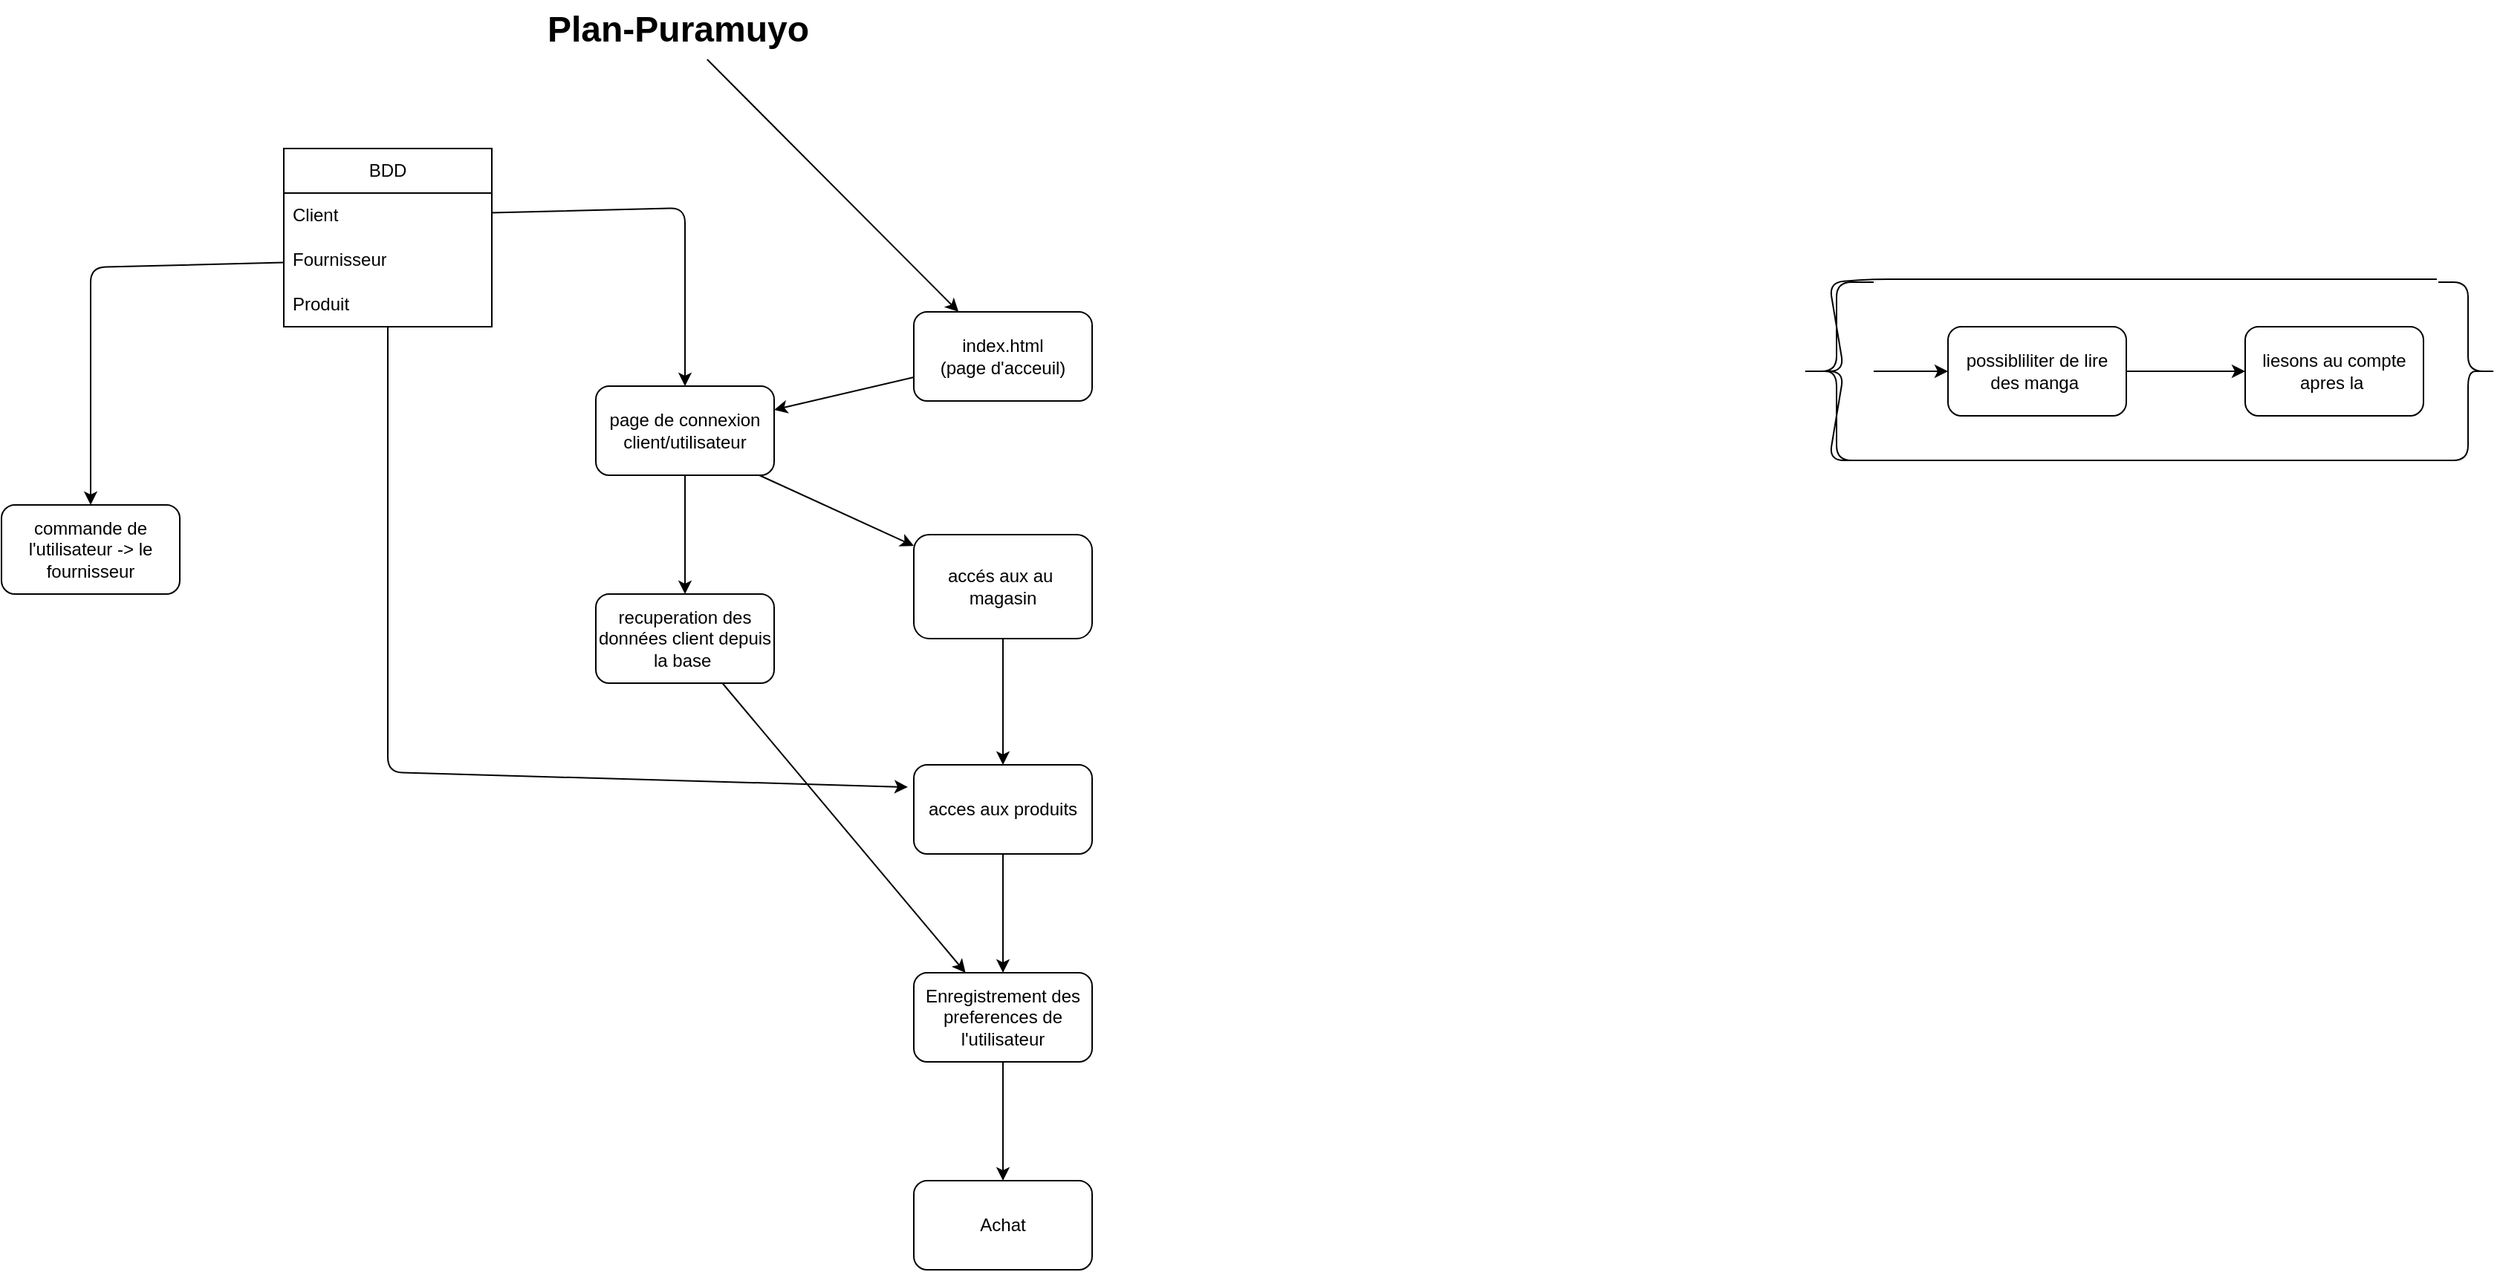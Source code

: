 <mxfile>
    <diagram id="03Tv0xCwlN3iKw6rwPoR" name="Page-1">
        <mxGraphModel dx="1569" dy="1230" grid="1" gridSize="10" guides="1" tooltips="1" connect="1" arrows="1" fold="1" page="0" pageScale="1" pageWidth="827" pageHeight="1169" math="0" shadow="0">
            <root>
                <mxCell id="0"/>
                <mxCell id="1" parent="0"/>
                <mxCell id="35" style="edgeStyle=none;html=1;" parent="1" source="2" target="3" edge="1">
                    <mxGeometry relative="1" as="geometry"/>
                </mxCell>
                <mxCell id="2" value="Plan-Puramuyo" style="text;strokeColor=none;fillColor=none;html=1;fontSize=24;fontStyle=1;verticalAlign=middle;align=center;" parent="1" vertex="1">
                    <mxGeometry x="100" y="-100" width="190" height="40" as="geometry"/>
                </mxCell>
                <mxCell id="5" value="" style="edgeStyle=none;html=1;" parent="1" source="3" target="4" edge="1">
                    <mxGeometry relative="1" as="geometry"/>
                </mxCell>
                <mxCell id="3" value="index.html&lt;br&gt;(page d'acceuil)" style="rounded=1;whiteSpace=wrap;html=1;" parent="1" vertex="1">
                    <mxGeometry x="354" y="110" width="120" height="60" as="geometry"/>
                </mxCell>
                <mxCell id="7" value="" style="edgeStyle=none;html=1;" parent="1" source="4" target="6" edge="1">
                    <mxGeometry relative="1" as="geometry"/>
                </mxCell>
                <mxCell id="4" value="page de connexion client/utilisateur" style="rounded=1;whiteSpace=wrap;html=1;" parent="1" vertex="1">
                    <mxGeometry x="140" y="160" width="120" height="60" as="geometry"/>
                </mxCell>
                <mxCell id="36" style="edgeStyle=none;html=1;" parent="1" source="6" target="24" edge="1">
                    <mxGeometry relative="1" as="geometry"/>
                </mxCell>
                <mxCell id="6" value="recuperation des données client depuis la base&amp;nbsp;" style="whiteSpace=wrap;html=1;rounded=1;" parent="1" vertex="1">
                    <mxGeometry x="140" y="300" width="120" height="60" as="geometry"/>
                </mxCell>
                <mxCell id="9" value="" style="edgeStyle=none;html=1;" parent="1" target="8" edge="1">
                    <mxGeometry relative="1" as="geometry">
                        <mxPoint x="250" y="220" as="sourcePoint"/>
                        <mxPoint x="280" y="400" as="targetPoint"/>
                    </mxGeometry>
                </mxCell>
                <mxCell id="23" value="" style="edgeStyle=none;html=1;" parent="1" source="8" target="22" edge="1">
                    <mxGeometry relative="1" as="geometry"/>
                </mxCell>
                <mxCell id="8" value="accés aux au&amp;nbsp; magasin" style="rounded=1;whiteSpace=wrap;html=1;" parent="1" vertex="1">
                    <mxGeometry x="354" y="260" width="120" height="70" as="geometry"/>
                </mxCell>
                <mxCell id="12" value="" style="edgeStyle=none;html=1;" parent="1" source="10" target="11" edge="1">
                    <mxGeometry relative="1" as="geometry"/>
                </mxCell>
                <mxCell id="10" value="possibliliter de lire des manga&amp;nbsp;" style="rounded=1;whiteSpace=wrap;html=1;" parent="1" vertex="1">
                    <mxGeometry x="1050" y="120" width="120" height="60" as="geometry"/>
                </mxCell>
                <mxCell id="11" value="liesons au compte apres la&amp;nbsp;" style="whiteSpace=wrap;html=1;rounded=1;" parent="1" vertex="1">
                    <mxGeometry x="1250" y="120" width="120" height="60" as="geometry"/>
                </mxCell>
                <mxCell id="14" style="edgeStyle=none;html=1;" parent="1" source="13" target="10" edge="1">
                    <mxGeometry relative="1" as="geometry"/>
                </mxCell>
                <mxCell id="13" value="" style="shape=curlyBracket;whiteSpace=wrap;html=1;rounded=1;labelPosition=left;verticalLabelPosition=middle;align=right;verticalAlign=middle;" parent="1" vertex="1">
                    <mxGeometry x="950" y="90" width="50" height="120" as="geometry"/>
                </mxCell>
                <mxCell id="15" value="" style="shape=curlyBracket;whiteSpace=wrap;html=1;rounded=1;flipH=1;labelPosition=right;verticalLabelPosition=middle;align=left;verticalAlign=middle;" parent="1" vertex="1">
                    <mxGeometry x="1380" y="90" width="40" height="120" as="geometry"/>
                </mxCell>
                <mxCell id="16" value="" style="endArrow=none;html=1;entryX=1.025;entryY=-0.017;entryDx=0;entryDy=0;entryPerimeter=0;exitX=1;exitY=1;exitDx=0;exitDy=0;exitPerimeter=0;" parent="1" source="15" target="15" edge="1">
                    <mxGeometry width="50" height="50" relative="1" as="geometry">
                        <mxPoint x="1050" y="370" as="sourcePoint"/>
                        <mxPoint x="1100" y="320" as="targetPoint"/>
                        <Array as="points">
                            <mxPoint x="1000" y="210"/>
                            <mxPoint x="1070" y="210"/>
                            <mxPoint x="970" y="210"/>
                            <mxPoint x="980" y="150"/>
                            <mxPoint x="950" y="150"/>
                            <mxPoint x="980" y="150"/>
                            <mxPoint x="970" y="90"/>
                            <mxPoint x="1000" y="88"/>
                        </Array>
                    </mxGeometry>
                </mxCell>
                <mxCell id="17" value="BDD" style="swimlane;fontStyle=0;childLayout=stackLayout;horizontal=1;startSize=30;horizontalStack=0;resizeParent=1;resizeParentMax=0;resizeLast=0;collapsible=1;marginBottom=0;whiteSpace=wrap;html=1;" parent="1" vertex="1">
                    <mxGeometry x="-70" width="140" height="120" as="geometry">
                        <mxRectangle x="-70" width="70" height="30" as="alternateBounds"/>
                    </mxGeometry>
                </mxCell>
                <mxCell id="18" value="Client" style="text;strokeColor=none;fillColor=none;align=left;verticalAlign=middle;spacingLeft=4;spacingRight=4;overflow=hidden;points=[[0,0.5],[1,0.5]];portConstraint=eastwest;rotatable=0;whiteSpace=wrap;html=1;" parent="17" vertex="1">
                    <mxGeometry y="30" width="140" height="30" as="geometry"/>
                </mxCell>
                <mxCell id="19" value="Fournisseur" style="text;strokeColor=none;fillColor=none;align=left;verticalAlign=middle;spacingLeft=4;spacingRight=4;overflow=hidden;points=[[0,0.5],[1,0.5]];portConstraint=eastwest;rotatable=0;whiteSpace=wrap;html=1;" parent="17" vertex="1">
                    <mxGeometry y="60" width="140" height="30" as="geometry"/>
                </mxCell>
                <mxCell id="29" value="Produit" style="text;strokeColor=none;fillColor=none;align=left;verticalAlign=middle;spacingLeft=4;spacingRight=4;overflow=hidden;points=[[0,0.5],[1,0.5]];portConstraint=eastwest;rotatable=0;whiteSpace=wrap;html=1;" parent="17" vertex="1">
                    <mxGeometry y="90" width="140" height="30" as="geometry"/>
                </mxCell>
                <mxCell id="21" style="edgeStyle=none;html=1;" parent="1" source="18" target="4" edge="1">
                    <mxGeometry relative="1" as="geometry">
                        <mxPoint x="200" y="45" as="targetPoint"/>
                        <Array as="points">
                            <mxPoint x="200" y="40"/>
                        </Array>
                    </mxGeometry>
                </mxCell>
                <mxCell id="25" value="" style="edgeStyle=none;html=1;" parent="1" source="22" target="24" edge="1">
                    <mxGeometry relative="1" as="geometry"/>
                </mxCell>
                <mxCell id="22" value="acces aux produits" style="whiteSpace=wrap;html=1;rounded=1;" parent="1" vertex="1">
                    <mxGeometry x="354" y="415" width="120" height="60" as="geometry"/>
                </mxCell>
                <mxCell id="27" value="" style="edgeStyle=none;html=1;" parent="1" source="24" target="26" edge="1">
                    <mxGeometry relative="1" as="geometry"/>
                </mxCell>
                <mxCell id="24" value="Enregistrement des preferences de l'utilisateur" style="whiteSpace=wrap;html=1;rounded=1;" parent="1" vertex="1">
                    <mxGeometry x="354" y="555" width="120" height="60" as="geometry"/>
                </mxCell>
                <mxCell id="26" value="Achat" style="whiteSpace=wrap;html=1;rounded=1;" parent="1" vertex="1">
                    <mxGeometry x="354" y="695" width="120" height="60" as="geometry"/>
                </mxCell>
                <mxCell id="32" style="edgeStyle=none;html=1;" parent="1" source="29" edge="1">
                    <mxGeometry relative="1" as="geometry">
                        <mxPoint x="350" y="430" as="targetPoint"/>
                        <Array as="points">
                            <mxPoint y="420"/>
                        </Array>
                    </mxGeometry>
                </mxCell>
                <mxCell id="33" style="edgeStyle=none;html=1;" parent="1" source="19" edge="1">
                    <mxGeometry relative="1" as="geometry">
                        <mxPoint x="-200" y="240" as="targetPoint"/>
                        <Array as="points">
                            <mxPoint x="-200" y="80"/>
                        </Array>
                    </mxGeometry>
                </mxCell>
                <mxCell id="34" value="commande de l'utilisateur -&amp;gt; le fournisseur" style="rounded=1;whiteSpace=wrap;html=1;" parent="1" vertex="1">
                    <mxGeometry x="-260" y="240" width="120" height="60" as="geometry"/>
                </mxCell>
            </root>
        </mxGraphModel>
    </diagram>
</mxfile>